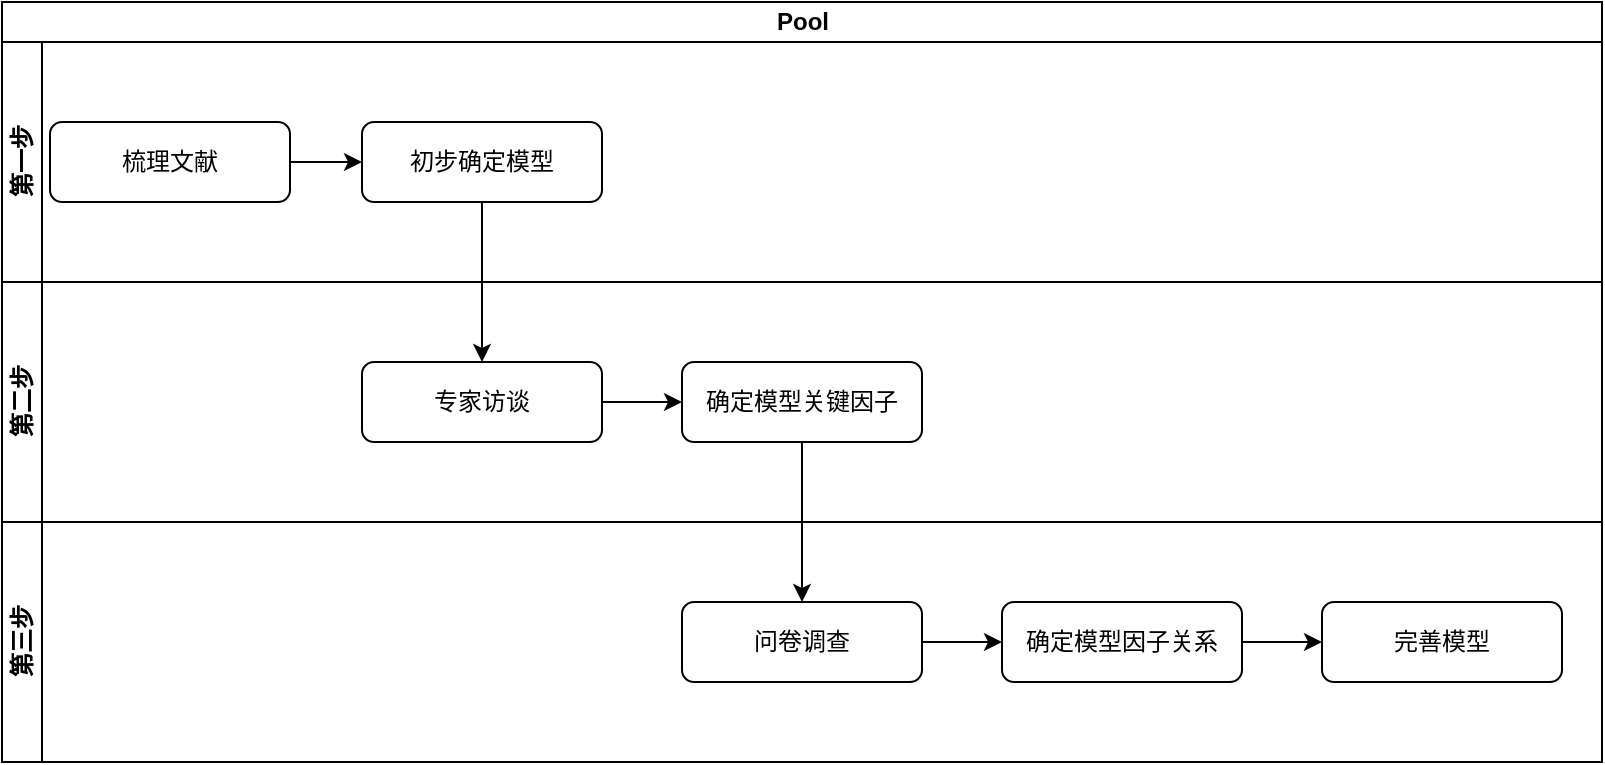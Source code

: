 <mxfile version="26.1.0">
  <diagram id="C5RBs43oDa-KdzZeNtuy" name="Page-1">
    <mxGraphModel dx="1050" dy="493" grid="1" gridSize="10" guides="1" tooltips="1" connect="1" arrows="1" fold="1" page="1" pageScale="1" pageWidth="827" pageHeight="1169" math="0" shadow="0">
      <root>
        <mxCell id="WIyWlLk6GJQsqaUBKTNV-0" />
        <mxCell id="WIyWlLk6GJQsqaUBKTNV-1" parent="WIyWlLk6GJQsqaUBKTNV-0" />
        <mxCell id="O_he93ySYUVRArU04d9i-2" value="Pool" style="swimlane;childLayout=stackLayout;resizeParent=1;resizeParentMax=0;horizontal=1;startSize=20;horizontalStack=0;html=1;" vertex="1" parent="WIyWlLk6GJQsqaUBKTNV-1">
          <mxGeometry y="40" width="800" height="380" as="geometry">
            <mxRectangle y="40" width="60" height="30" as="alternateBounds" />
          </mxGeometry>
        </mxCell>
        <mxCell id="O_he93ySYUVRArU04d9i-3" value="第一步" style="swimlane;startSize=20;horizontal=0;html=1;" vertex="1" parent="O_he93ySYUVRArU04d9i-2">
          <mxGeometry y="20" width="800" height="120" as="geometry">
            <mxRectangle y="20" width="800" height="30" as="alternateBounds" />
          </mxGeometry>
        </mxCell>
        <mxCell id="WIyWlLk6GJQsqaUBKTNV-3" value="梳理文献" style="rounded=1;whiteSpace=wrap;html=1;fontSize=12;glass=0;strokeWidth=1;shadow=0;" parent="O_he93ySYUVRArU04d9i-3" vertex="1">
          <mxGeometry x="24" y="40" width="120" height="40" as="geometry" />
        </mxCell>
        <mxCell id="O_he93ySYUVRArU04d9i-0" value="初步确定模型" style="rounded=1;whiteSpace=wrap;html=1;fontSize=12;glass=0;strokeWidth=1;shadow=0;" vertex="1" parent="O_he93ySYUVRArU04d9i-3">
          <mxGeometry x="180" y="40" width="120" height="40" as="geometry" />
        </mxCell>
        <mxCell id="O_he93ySYUVRArU04d9i-1" value="" style="endArrow=classic;html=1;rounded=0;exitX=1;exitY=0.5;exitDx=0;exitDy=0;entryX=0;entryY=0.5;entryDx=0;entryDy=0;" edge="1" parent="O_he93ySYUVRArU04d9i-3" source="WIyWlLk6GJQsqaUBKTNV-3" target="O_he93ySYUVRArU04d9i-0">
          <mxGeometry width="50" height="50" relative="1" as="geometry">
            <mxPoint x="60" y="220" as="sourcePoint" />
            <mxPoint x="110" y="170" as="targetPoint" />
          </mxGeometry>
        </mxCell>
        <mxCell id="O_he93ySYUVRArU04d9i-4" value="第二步" style="swimlane;startSize=20;horizontal=0;html=1;" vertex="1" parent="O_he93ySYUVRArU04d9i-2">
          <mxGeometry y="140" width="800" height="120" as="geometry" />
        </mxCell>
        <mxCell id="O_he93ySYUVRArU04d9i-12" style="edgeStyle=orthogonalEdgeStyle;rounded=0;orthogonalLoop=1;jettySize=auto;html=1;exitX=1;exitY=0.5;exitDx=0;exitDy=0;entryX=0;entryY=0.5;entryDx=0;entryDy=0;" edge="1" parent="O_he93ySYUVRArU04d9i-4" source="O_he93ySYUVRArU04d9i-9" target="O_he93ySYUVRArU04d9i-10">
          <mxGeometry relative="1" as="geometry" />
        </mxCell>
        <mxCell id="O_he93ySYUVRArU04d9i-9" value="专家访谈" style="rounded=1;whiteSpace=wrap;html=1;fontSize=12;glass=0;strokeWidth=1;shadow=0;" vertex="1" parent="O_he93ySYUVRArU04d9i-4">
          <mxGeometry x="180" y="40" width="120" height="40" as="geometry" />
        </mxCell>
        <mxCell id="O_he93ySYUVRArU04d9i-10" value="确定模型关键因子" style="rounded=1;whiteSpace=wrap;html=1;fontSize=12;glass=0;strokeWidth=1;shadow=0;" vertex="1" parent="O_he93ySYUVRArU04d9i-4">
          <mxGeometry x="340" y="40" width="120" height="40" as="geometry" />
        </mxCell>
        <mxCell id="O_he93ySYUVRArU04d9i-5" value="第三步" style="swimlane;startSize=20;horizontal=0;html=1;" vertex="1" parent="O_he93ySYUVRArU04d9i-2">
          <mxGeometry y="260" width="800" height="120" as="geometry" />
        </mxCell>
        <mxCell id="O_he93ySYUVRArU04d9i-16" value="" style="edgeStyle=orthogonalEdgeStyle;rounded=0;orthogonalLoop=1;jettySize=auto;html=1;" edge="1" parent="O_he93ySYUVRArU04d9i-5" source="O_he93ySYUVRArU04d9i-13" target="O_he93ySYUVRArU04d9i-15">
          <mxGeometry relative="1" as="geometry" />
        </mxCell>
        <mxCell id="O_he93ySYUVRArU04d9i-13" value="问卷调查" style="rounded=1;whiteSpace=wrap;html=1;fontSize=12;glass=0;strokeWidth=1;shadow=0;" vertex="1" parent="O_he93ySYUVRArU04d9i-5">
          <mxGeometry x="340" y="40" width="120" height="40" as="geometry" />
        </mxCell>
        <mxCell id="O_he93ySYUVRArU04d9i-18" value="" style="edgeStyle=orthogonalEdgeStyle;rounded=0;orthogonalLoop=1;jettySize=auto;html=1;" edge="1" parent="O_he93ySYUVRArU04d9i-5" source="O_he93ySYUVRArU04d9i-15" target="O_he93ySYUVRArU04d9i-17">
          <mxGeometry relative="1" as="geometry" />
        </mxCell>
        <mxCell id="O_he93ySYUVRArU04d9i-15" value="确定模型因子关系" style="rounded=1;whiteSpace=wrap;html=1;fontSize=12;glass=0;strokeWidth=1;shadow=0;" vertex="1" parent="O_he93ySYUVRArU04d9i-5">
          <mxGeometry x="500" y="40" width="120" height="40" as="geometry" />
        </mxCell>
        <mxCell id="O_he93ySYUVRArU04d9i-17" value="完善模型" style="rounded=1;whiteSpace=wrap;html=1;fontSize=12;glass=0;strokeWidth=1;shadow=0;" vertex="1" parent="O_he93ySYUVRArU04d9i-5">
          <mxGeometry x="660" y="40" width="120" height="40" as="geometry" />
        </mxCell>
        <mxCell id="O_he93ySYUVRArU04d9i-11" style="edgeStyle=orthogonalEdgeStyle;rounded=0;orthogonalLoop=1;jettySize=auto;html=1;exitX=0.5;exitY=1;exitDx=0;exitDy=0;entryX=0.5;entryY=0;entryDx=0;entryDy=0;" edge="1" parent="O_he93ySYUVRArU04d9i-2" source="O_he93ySYUVRArU04d9i-0" target="O_he93ySYUVRArU04d9i-9">
          <mxGeometry relative="1" as="geometry" />
        </mxCell>
        <mxCell id="O_he93ySYUVRArU04d9i-14" style="edgeStyle=orthogonalEdgeStyle;rounded=0;orthogonalLoop=1;jettySize=auto;html=1;exitX=0.5;exitY=1;exitDx=0;exitDy=0;entryX=0.5;entryY=0;entryDx=0;entryDy=0;" edge="1" parent="O_he93ySYUVRArU04d9i-2" source="O_he93ySYUVRArU04d9i-10" target="O_he93ySYUVRArU04d9i-13">
          <mxGeometry relative="1" as="geometry" />
        </mxCell>
      </root>
    </mxGraphModel>
  </diagram>
</mxfile>

